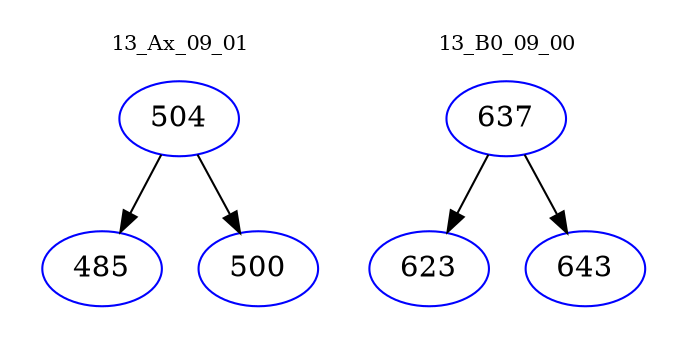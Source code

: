 digraph{
subgraph cluster_0 {
color = white
label = "13_Ax_09_01";
fontsize=10;
T0_504 [label="504", color="blue"]
T0_504 -> T0_485 [color="black"]
T0_485 [label="485", color="blue"]
T0_504 -> T0_500 [color="black"]
T0_500 [label="500", color="blue"]
}
subgraph cluster_1 {
color = white
label = "13_B0_09_00";
fontsize=10;
T1_637 [label="637", color="blue"]
T1_637 -> T1_623 [color="black"]
T1_623 [label="623", color="blue"]
T1_637 -> T1_643 [color="black"]
T1_643 [label="643", color="blue"]
}
}
